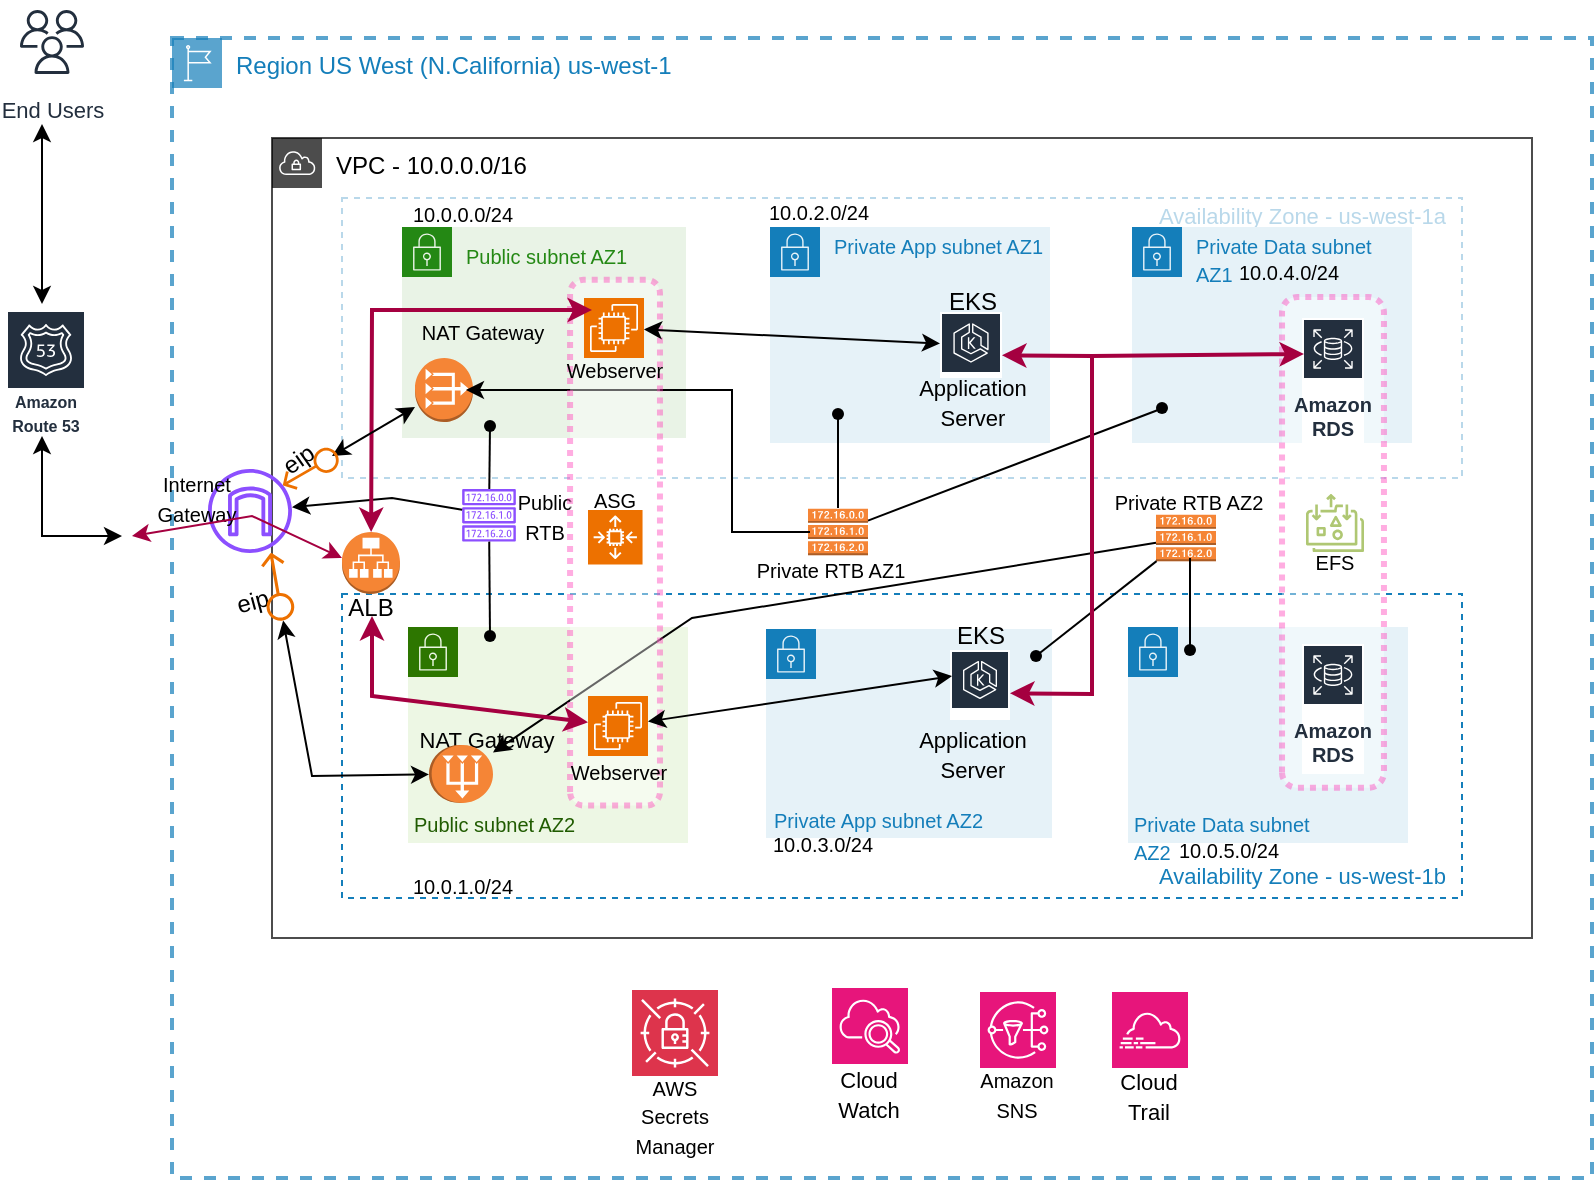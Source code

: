 <mxfile version="21.7.5" type="github">
  <diagram name="Page-1" id="hIceaoWqDKeVBD2IQ5cP">
    <mxGraphModel dx="1220" dy="599" grid="1" gridSize="10" guides="1" tooltips="1" connect="0" arrows="1" fold="1" page="1" pageScale="1" pageWidth="850" pageHeight="1100" math="0" shadow="0">
      <root>
        <mxCell id="0" />
        <mxCell id="1" parent="0" />
        <mxCell id="7SaJIltF-yHCowIfkqHj-1" value="Region US West (N.California) us-west-1" style="points=[[0,0],[0.25,0],[0.5,0],[0.75,0],[1,0],[1,0.25],[1,0.5],[1,0.75],[1,1],[0.75,1],[0.5,1],[0.25,1],[0,1],[0,0.75],[0,0.5],[0,0.25]];outlineConnect=0;gradientColor=none;html=1;whiteSpace=wrap;fontSize=12;fontStyle=0;container=1;pointerEvents=1;collapsible=0;recursiveResize=0;shape=mxgraph.aws4.group;grIcon=mxgraph.aws4.group_region;strokeColor=#147EBA;fillColor=none;verticalAlign=top;align=left;spacingLeft=30;fontColor=#147EBA;dashed=1;strokeWidth=2;opacity=70;movableLabel=0;metaEdit=0;noLabel=0;" vertex="1" parent="1">
          <mxGeometry x="100" y="71" width="710" height="570" as="geometry" />
        </mxCell>
        <mxCell id="7SaJIltF-yHCowIfkqHj-9" value="&lt;font style=&quot;font-size: 11px;&quot;&gt;Availability Zone - us-west-1a&lt;/font&gt;" style="fillColor=none;strokeColor=#147EBA;dashed=1;verticalAlign=top;fontStyle=0;fontColor=#147EBA;whiteSpace=wrap;html=1;align=right;movableLabel=0;" vertex="1" parent="7SaJIltF-yHCowIfkqHj-1">
          <mxGeometry x="85" y="80" width="560" height="140" as="geometry">
            <mxPoint x="-6" y="-5" as="offset" />
          </mxGeometry>
        </mxCell>
        <mxCell id="7SaJIltF-yHCowIfkqHj-6" value="VPC - 10.0.0.0/16" style="sketch=0;outlineConnect=0;html=1;whiteSpace=wrap;fontSize=12;fontStyle=0;shape=mxgraph.aws4.group;grIcon=mxgraph.aws4.group_vpc;verticalAlign=top;align=left;spacingLeft=30;dashed=0;opacity=70;" vertex="1" parent="7SaJIltF-yHCowIfkqHj-1">
          <mxGeometry x="50" y="50" width="630" height="400" as="geometry" />
        </mxCell>
        <mxCell id="7SaJIltF-yHCowIfkqHj-10" value="&lt;font style=&quot;font-size: 11px;&quot;&gt;Availability Zone - us-west-1b&lt;/font&gt;" style="fillColor=none;strokeColor=#147EBA;dashed=1;verticalAlign=top;fontStyle=0;fontColor=#147EBA;whiteSpace=wrap;html=1;backgroundOutline=0;pointerEvents=0;portConstraintRotation=0;align=right;movableLabel=1;" vertex="1" parent="7SaJIltF-yHCowIfkqHj-1">
          <mxGeometry x="85" y="278" width="560" height="152" as="geometry">
            <mxPoint x="-6" y="127" as="offset" />
          </mxGeometry>
        </mxCell>
        <mxCell id="7SaJIltF-yHCowIfkqHj-15" value="&lt;font style=&quot;font-size: 10px;&quot;&gt;Private Data subnet AZ1&lt;/font&gt;" style="points=[[0,0],[0.25,0],[0.5,0],[0.75,0],[1,0],[1,0.25],[1,0.5],[1,0.75],[1,1],[0.75,1],[0.5,1],[0.25,1],[0,1],[0,0.75],[0,0.5],[0,0.25]];outlineConnect=0;gradientColor=none;html=1;whiteSpace=wrap;fontSize=12;fontStyle=0;container=1;pointerEvents=0;collapsible=0;recursiveResize=0;shape=mxgraph.aws4.group;grIcon=mxgraph.aws4.group_security_group;grStroke=0;strokeColor=#147EBA;fillColor=#E6F2F8;verticalAlign=top;align=left;spacingLeft=30;fontColor=#147EBA;dashed=0;noLabel=0;movableLabel=0;" vertex="1" parent="7SaJIltF-yHCowIfkqHj-1">
          <mxGeometry x="480" y="94.5" width="140" height="108" as="geometry">
            <mxPoint y="-5" as="offset" />
          </mxGeometry>
        </mxCell>
        <mxCell id="7SaJIltF-yHCowIfkqHj-18" value="&lt;font style=&quot;font-size: 10px;&quot;&gt;Private App subnet AZ1&lt;/font&gt;" style="points=[[0,0],[0.25,0],[0.5,0],[0.75,0],[1,0],[1,0.25],[1,0.5],[1,0.75],[1,1],[0.75,1],[0.5,1],[0.25,1],[0,1],[0,0.75],[0,0.5],[0,0.25]];outlineConnect=0;gradientColor=none;html=1;whiteSpace=wrap;fontSize=12;fontStyle=0;container=1;pointerEvents=0;collapsible=0;recursiveResize=0;shape=mxgraph.aws4.group;grIcon=mxgraph.aws4.group_security_group;grStroke=0;strokeColor=#147EBA;fillColor=#E6F2F8;verticalAlign=top;align=left;spacingLeft=30;fontColor=#147EBA;dashed=0;noLabel=0;movableLabel=0;" vertex="1" parent="7SaJIltF-yHCowIfkqHj-1">
          <mxGeometry x="299" y="94.5" width="140" height="108" as="geometry">
            <mxPoint y="-5" as="offset" />
          </mxGeometry>
        </mxCell>
        <mxCell id="7SaJIltF-yHCowIfkqHj-21" value="&lt;font color=&quot;#205b01&quot; style=&quot;font-size: 10px;&quot;&gt;Public subnet AZ2&lt;/font&gt;" style="points=[[0,0],[0.25,0],[0.5,0],[0.75,0],[1,0],[1,0.25],[1,0.5],[1,0.75],[1,1],[0.75,1],[0.5,1],[0.25,1],[0,1],[0,0.75],[0,0.5],[0,0.25]];outlineConnect=0;html=1;whiteSpace=wrap;fontSize=12;fontStyle=0;container=1;pointerEvents=0;collapsible=0;recursiveResize=0;shape=mxgraph.aws4.group;grIcon=mxgraph.aws4.group_security_group;grStroke=0;strokeColor=#2D7600;fillColor=#edf7e4;verticalAlign=top;align=left;spacingLeft=30;fontColor=#ffffff;dashed=0;noLabel=0;movableLabel=1;" vertex="1" parent="7SaJIltF-yHCowIfkqHj-1">
          <mxGeometry x="118" y="294.5" width="140" height="108" as="geometry">
            <mxPoint x="-29" y="84" as="offset" />
          </mxGeometry>
        </mxCell>
        <mxCell id="7SaJIltF-yHCowIfkqHj-22" value="&lt;font style=&quot;font-size: 10px;&quot;&gt;Private App subnet AZ2&lt;/font&gt;" style="points=[[0,0],[0.25,0],[0.5,0],[0.75,0],[1,0],[1,0.25],[1,0.5],[1,0.75],[1,1],[0.75,1],[0.5,1],[0.25,1],[0,1],[0,0.75],[0,0.5],[0,0.25]];outlineConnect=0;gradientColor=none;html=1;whiteSpace=wrap;fontSize=12;fontStyle=0;container=1;pointerEvents=0;collapsible=0;recursiveResize=0;shape=mxgraph.aws4.group;grIcon=mxgraph.aws4.group_security_group;grStroke=0;strokeColor=#147EBA;fillColor=#E6F2F8;verticalAlign=top;align=left;spacingLeft=30;fontColor=#147EBA;dashed=0;noLabel=0;movableLabel=1;" vertex="1" parent="7SaJIltF-yHCowIfkqHj-1">
          <mxGeometry x="297" y="295.5" width="143" height="104.5" as="geometry">
            <mxPoint x="-28" y="81" as="offset" />
          </mxGeometry>
        </mxCell>
        <mxCell id="7SaJIltF-yHCowIfkqHj-23" value="&lt;font style=&quot;font-size: 10px;&quot;&gt;Private Data subnet AZ2&lt;/font&gt;" style="points=[[0,0],[0.25,0],[0.5,0],[0.75,0],[1,0],[1,0.25],[1,0.5],[1,0.75],[1,1],[0.75,1],[0.5,1],[0.25,1],[0,1],[0,0.75],[0,0.5],[0,0.25]];outlineConnect=0;gradientColor=none;html=1;whiteSpace=wrap;fontSize=12;fontStyle=0;container=1;pointerEvents=0;collapsible=0;recursiveResize=0;shape=mxgraph.aws4.group;grIcon=mxgraph.aws4.group_security_group;grStroke=0;strokeColor=#147EBA;fillColor=#E6F2F8;verticalAlign=top;align=left;spacingLeft=30;fontColor=#147EBA;dashed=0;noLabel=0;movableLabel=1;" vertex="1" parent="7SaJIltF-yHCowIfkqHj-1">
          <mxGeometry x="478" y="294.5" width="140" height="108" as="geometry">
            <mxPoint x="-29" y="84" as="offset" />
          </mxGeometry>
        </mxCell>
        <mxCell id="7SaJIltF-yHCowIfkqHj-24" value="" style="sketch=0;outlineConnect=0;fontColor=#232F3E;gradientColor=none;fillColor=#8C4FFF;strokeColor=none;dashed=0;verticalLabelPosition=bottom;verticalAlign=top;align=center;html=1;fontSize=12;fontStyle=0;aspect=fixed;pointerEvents=1;shape=mxgraph.aws4.internet_gateway;" vertex="1" parent="7SaJIltF-yHCowIfkqHj-1">
          <mxGeometry x="18" y="215.5" width="42" height="42" as="geometry" />
        </mxCell>
        <mxCell id="7SaJIltF-yHCowIfkqHj-26" value="" style="sketch=0;outlineConnect=0;fontColor=#232F3E;gradientColor=none;fillColor=#8C4FFF;strokeColor=none;dashed=0;verticalLabelPosition=bottom;verticalAlign=top;align=center;html=1;fontSize=12;fontStyle=0;aspect=fixed;pointerEvents=1;shape=mxgraph.aws4.route_table;" vertex="1" parent="7SaJIltF-yHCowIfkqHj-1">
          <mxGeometry x="145" y="225.5" width="27" height="26.31" as="geometry" />
        </mxCell>
        <mxCell id="7SaJIltF-yHCowIfkqHj-27" value="" style="outlineConnect=0;dashed=0;verticalLabelPosition=bottom;verticalAlign=top;align=center;html=1;shape=mxgraph.aws3.route_table;fillColor=#F58536;gradientColor=none;" vertex="1" parent="7SaJIltF-yHCowIfkqHj-1">
          <mxGeometry x="318" y="235.42" width="30" height="23.16" as="geometry" />
        </mxCell>
        <mxCell id="7SaJIltF-yHCowIfkqHj-28" value="" style="outlineConnect=0;dashed=0;verticalLabelPosition=bottom;verticalAlign=top;align=center;html=1;shape=mxgraph.aws3.route_table;fillColor=#F58536;gradientColor=none;" vertex="1" parent="7SaJIltF-yHCowIfkqHj-1">
          <mxGeometry x="492" y="238.42" width="30" height="23.16" as="geometry" />
        </mxCell>
        <mxCell id="7SaJIltF-yHCowIfkqHj-31" value="" style="endArrow=classic;html=1;rounded=0;" edge="1" parent="7SaJIltF-yHCowIfkqHj-1" target="7SaJIltF-yHCowIfkqHj-24">
          <mxGeometry width="50" height="50" relative="1" as="geometry">
            <mxPoint x="145.078" y="235.885" as="sourcePoint" />
            <mxPoint x="110" y="237" as="targetPoint" />
            <Array as="points">
              <mxPoint x="110" y="230" />
            </Array>
          </mxGeometry>
        </mxCell>
        <mxCell id="7SaJIltF-yHCowIfkqHj-34" value="&lt;font style=&quot;font-size: 11px;&quot;&gt;NAT Gateway&lt;/font&gt;" style="text;html=1;align=center;verticalAlign=middle;resizable=0;points=[];autosize=1;strokeColor=none;fillColor=none;" vertex="1" parent="7SaJIltF-yHCowIfkqHj-1">
          <mxGeometry x="112" y="336" width="90" height="30" as="geometry" />
        </mxCell>
        <mxCell id="7SaJIltF-yHCowIfkqHj-35" value="" style="outlineConnect=0;dashed=0;verticalLabelPosition=bottom;verticalAlign=top;align=center;html=1;shape=mxgraph.aws3.vpc_nat_gateway;fillColor=#F58536;gradientColor=none;direction=south;" vertex="1" parent="7SaJIltF-yHCowIfkqHj-1">
          <mxGeometry x="128.5" y="353.5" width="32" height="29" as="geometry" />
        </mxCell>
        <mxCell id="7SaJIltF-yHCowIfkqHj-40" value="&lt;font style=&quot;font-size: 10px;&quot;&gt;Public&lt;br&gt;RTB&lt;/font&gt;" style="text;html=1;align=center;verticalAlign=middle;resizable=0;points=[];autosize=1;strokeColor=none;fillColor=none;" vertex="1" parent="7SaJIltF-yHCowIfkqHj-1">
          <mxGeometry x="161" y="219" width="50" height="40" as="geometry" />
        </mxCell>
        <mxCell id="7SaJIltF-yHCowIfkqHj-41" value="&lt;font style=&quot;font-size: 10px;&quot;&gt;Private RTB AZ1&lt;/font&gt;" style="text;html=1;align=center;verticalAlign=middle;resizable=0;points=[];autosize=1;strokeColor=none;fillColor=none;" vertex="1" parent="7SaJIltF-yHCowIfkqHj-1">
          <mxGeometry x="279" y="251" width="100" height="30" as="geometry" />
        </mxCell>
        <mxCell id="7SaJIltF-yHCowIfkqHj-43" value="&lt;font style=&quot;font-size: 10px;&quot;&gt;Private RTB AZ2&lt;/font&gt;" style="text;html=1;align=center;verticalAlign=middle;resizable=0;points=[];autosize=1;strokeColor=none;fillColor=none;" vertex="1" parent="7SaJIltF-yHCowIfkqHj-1">
          <mxGeometry x="458" y="217" width="100" height="30" as="geometry" />
        </mxCell>
        <mxCell id="7SaJIltF-yHCowIfkqHj-45" value="" style="endArrow=classic;html=1;rounded=0;" edge="1" parent="7SaJIltF-yHCowIfkqHj-1" source="7SaJIltF-yHCowIfkqHj-28" target="7SaJIltF-yHCowIfkqHj-35">
          <mxGeometry width="50" height="50" relative="1" as="geometry">
            <mxPoint x="510" y="250" as="sourcePoint" />
            <mxPoint x="207" y="220" as="targetPoint" />
            <Array as="points">
              <mxPoint x="260" y="290" />
            </Array>
          </mxGeometry>
        </mxCell>
        <mxCell id="7SaJIltF-yHCowIfkqHj-124" value="" style="sketch=0;points=[[0,0,0],[0.25,0,0],[0.5,0,0],[0.75,0,0],[1,0,0],[0,1,0],[0.25,1,0],[0.5,1,0],[0.75,1,0],[1,1,0],[0,0.25,0],[0,0.5,0],[0,0.75,0],[1,0.25,0],[1,0.5,0],[1,0.75,0]];outlineConnect=0;fontColor=#232F3E;fillColor=#DD344C;strokeColor=#ffffff;dashed=0;verticalLabelPosition=bottom;verticalAlign=top;align=center;html=1;fontSize=12;fontStyle=0;aspect=fixed;shape=mxgraph.aws4.resourceIcon;resIcon=mxgraph.aws4.secrets_manager;" vertex="1" parent="7SaJIltF-yHCowIfkqHj-1">
          <mxGeometry x="230" y="476" width="43" height="43" as="geometry" />
        </mxCell>
        <mxCell id="7SaJIltF-yHCowIfkqHj-128" value="" style="sketch=0;points=[[0,0,0],[0.25,0,0],[0.5,0,0],[0.75,0,0],[1,0,0],[0,1,0],[0.25,1,0],[0.5,1,0],[0.75,1,0],[1,1,0],[0,0.25,0],[0,0.5,0],[0,0.75,0],[1,0.25,0],[1,0.5,0],[1,0.75,0]];points=[[0,0,0],[0.25,0,0],[0.5,0,0],[0.75,0,0],[1,0,0],[0,1,0],[0.25,1,0],[0.5,1,0],[0.75,1,0],[1,1,0],[0,0.25,0],[0,0.5,0],[0,0.75,0],[1,0.25,0],[1,0.5,0],[1,0.75,0]];outlineConnect=0;fontColor=#232F3E;fillColor=#E7157B;strokeColor=#ffffff;dashed=0;verticalLabelPosition=bottom;verticalAlign=top;align=center;html=1;fontSize=12;fontStyle=0;aspect=fixed;shape=mxgraph.aws4.resourceIcon;resIcon=mxgraph.aws4.cloudtrail;" vertex="1" parent="7SaJIltF-yHCowIfkqHj-1">
          <mxGeometry x="470" y="477" width="38" height="38" as="geometry" />
        </mxCell>
        <mxCell id="7SaJIltF-yHCowIfkqHj-130" value="" style="sketch=0;points=[[0,0,0],[0.25,0,0],[0.5,0,0],[0.75,0,0],[1,0,0],[0,1,0],[0.25,1,0],[0.5,1,0],[0.75,1,0],[1,1,0],[0,0.25,0],[0,0.5,0],[0,0.75,0],[1,0.25,0],[1,0.5,0],[1,0.75,0]];outlineConnect=0;fontColor=#232F3E;fillColor=#E7157B;strokeColor=#ffffff;dashed=0;verticalLabelPosition=bottom;verticalAlign=top;align=center;html=1;fontSize=12;fontStyle=0;aspect=fixed;shape=mxgraph.aws4.resourceIcon;resIcon=mxgraph.aws4.sns;" vertex="1" parent="7SaJIltF-yHCowIfkqHj-1">
          <mxGeometry x="404" y="477" width="38" height="38" as="geometry" />
        </mxCell>
        <mxCell id="7SaJIltF-yHCowIfkqHj-132" value="&lt;font style=&quot;font-size: 10px;&quot;&gt;Public subnet AZ1&lt;/font&gt;" style="points=[[0,0],[0.25,0],[0.5,0],[0.75,0],[1,0],[1,0.25],[1,0.5],[1,0.75],[1,1],[0.75,1],[0.5,1],[0.25,1],[0,1],[0,0.75],[0,0.5],[0,0.25]];outlineConnect=0;gradientColor=none;html=1;whiteSpace=wrap;fontSize=12;fontStyle=0;container=1;pointerEvents=0;collapsible=0;recursiveResize=0;shape=mxgraph.aws4.group;grIcon=mxgraph.aws4.group_security_group;grStroke=0;strokeColor=#248814;fillColor=#E9F3E6;verticalAlign=top;align=left;spacingLeft=30;fontColor=#248814;dashed=0;" vertex="1" parent="7SaJIltF-yHCowIfkqHj-1">
          <mxGeometry x="115" y="94.5" width="142" height="105.5" as="geometry" />
        </mxCell>
        <mxCell id="7SaJIltF-yHCowIfkqHj-134" value="&lt;font style=&quot;font-size: 10px;&quot;&gt;NAT Gateway&lt;/font&gt;" style="text;html=1;align=center;verticalAlign=middle;resizable=0;points=[];autosize=1;strokeColor=none;fillColor=none;" vertex="1" parent="7SaJIltF-yHCowIfkqHj-1">
          <mxGeometry x="115" y="132" width="80" height="30" as="geometry" />
        </mxCell>
        <mxCell id="7SaJIltF-yHCowIfkqHj-135" value="" style="outlineConnect=0;dashed=0;verticalLabelPosition=bottom;verticalAlign=top;align=center;html=1;shape=mxgraph.aws3.vpc_nat_gateway;fillColor=#F58536;gradientColor=none;" vertex="1" parent="7SaJIltF-yHCowIfkqHj-1">
          <mxGeometry x="121.5" y="160" width="29" height="32" as="geometry" />
        </mxCell>
        <mxCell id="7SaJIltF-yHCowIfkqHj-140" value="" style="endArrow=classic;html=1;rounded=0;exitX=0.4;exitY=-0.133;exitDx=0;exitDy=0;exitPerimeter=0;entryX=0.879;entryY=0.5;entryDx=0;entryDy=0;entryPerimeter=0;" edge="1" parent="7SaJIltF-yHCowIfkqHj-1" source="7SaJIltF-yHCowIfkqHj-41" target="7SaJIltF-yHCowIfkqHj-135">
          <mxGeometry width="50" height="50" relative="1" as="geometry">
            <mxPoint x="260" y="210" as="sourcePoint" />
            <mxPoint x="310" y="160" as="targetPoint" />
            <Array as="points">
              <mxPoint x="280" y="247" />
              <mxPoint x="280" y="176" />
            </Array>
          </mxGeometry>
        </mxCell>
        <mxCell id="7SaJIltF-yHCowIfkqHj-149" value="" style="sketch=0;outlineConnect=0;fontColor=#232F3E;gradientColor=none;fillColor=#7AA116;strokeColor=none;dashed=0;verticalLabelPosition=bottom;verticalAlign=top;align=center;html=1;fontSize=12;fontStyle=0;aspect=fixed;pointerEvents=1;shape=mxgraph.aws4.elastic_file_system_standard;" vertex="1" parent="7SaJIltF-yHCowIfkqHj-1">
          <mxGeometry x="567" y="228" width="29" height="29" as="geometry" />
        </mxCell>
        <mxCell id="7SaJIltF-yHCowIfkqHj-25" value="&lt;font style=&quot;font-size: 10px;&quot;&gt;Internet&lt;br&gt;Gateway&lt;/font&gt;" style="text;html=1;align=center;verticalAlign=middle;resizable=0;points=[];autosize=1;strokeColor=none;fillColor=none;" vertex="1" parent="1">
          <mxGeometry x="82" y="281" width="60" height="40" as="geometry" />
        </mxCell>
        <mxCell id="7SaJIltF-yHCowIfkqHj-48" value="&lt;font style=&quot;font-size: 8px;&quot;&gt;Amazon Route 53&lt;/font&gt;" style="sketch=0;outlineConnect=0;fontColor=#232F3E;gradientColor=none;strokeColor=#ffffff;fillColor=#232F3E;dashed=0;verticalLabelPosition=middle;verticalAlign=bottom;align=center;html=1;whiteSpace=wrap;fontSize=10;fontStyle=1;spacing=3;shape=mxgraph.aws4.productIcon;prIcon=mxgraph.aws4.route_53;movableLabel=1;" vertex="1" parent="1">
          <mxGeometry x="17" y="207" width="40" height="80" as="geometry">
            <mxPoint y="-13" as="offset" />
          </mxGeometry>
        </mxCell>
        <mxCell id="7SaJIltF-yHCowIfkqHj-56" value="&lt;font style=&quot;font-size: 11px;&quot;&gt;End Users&lt;/font&gt;" style="sketch=0;outlineConnect=0;fontColor=#232F3E;gradientColor=none;strokeColor=#232F3E;fillColor=#ffffff;dashed=0;verticalLabelPosition=bottom;verticalAlign=top;align=center;html=1;fontSize=12;fontStyle=0;aspect=fixed;shape=mxgraph.aws4.resourceIcon;resIcon=mxgraph.aws4.users;movableLabel=1;" vertex="1" parent="1">
          <mxGeometry x="20" y="53" width="40" height="40" as="geometry" />
        </mxCell>
        <mxCell id="7SaJIltF-yHCowIfkqHj-63" value="" style="outlineConnect=0;dashed=0;verticalLabelPosition=bottom;verticalAlign=top;align=center;html=1;shape=mxgraph.aws3.application_load_balancer;fillColor=#F58534;gradientColor=none;" vertex="1" parent="1">
          <mxGeometry x="185" y="318" width="29" height="31" as="geometry" />
        </mxCell>
        <mxCell id="7SaJIltF-yHCowIfkqHj-66" value="ALB" style="text;html=1;align=center;verticalAlign=middle;resizable=0;points=[];autosize=1;strokeColor=none;fillColor=none;" vertex="1" parent="1">
          <mxGeometry x="174" y="341" width="50" height="30" as="geometry" />
        </mxCell>
        <mxCell id="7SaJIltF-yHCowIfkqHj-71" value="" style="rounded=1;whiteSpace=wrap;html=1;dashed=1;rotation=-90;opacity=40;strokeColor=#ff33b4;strokeWidth=3;dashPattern=1 1;" vertex="1" parent="1">
          <mxGeometry x="190.07" y="300.85" width="262.88" height="44.95" as="geometry" />
        </mxCell>
        <mxCell id="7SaJIltF-yHCowIfkqHj-73" value="" style="sketch=0;points=[[0,0,0],[0.25,0,0],[0.5,0,0],[0.75,0,0],[1,0,0],[0,1,0],[0.25,1,0],[0.5,1,0],[0.75,1,0],[1,1,0],[0,0.25,0],[0,0.5,0],[0,0.75,0],[1,0.25,0],[1,0.5,0],[1,0.75,0]];outlineConnect=0;fontColor=#232F3E;fillColor=#ED7100;strokeColor=#ffffff;dashed=0;verticalLabelPosition=bottom;verticalAlign=top;align=center;html=1;fontSize=12;fontStyle=0;aspect=fixed;shape=mxgraph.aws4.resourceIcon;resIcon=mxgraph.aws4.auto_scaling2;" vertex="1" parent="1">
          <mxGeometry x="308" y="307" width="27.27" height="27.27" as="geometry" />
        </mxCell>
        <mxCell id="7SaJIltF-yHCowIfkqHj-74" value="&lt;font style=&quot;font-size: 10px;&quot;&gt;ASG&lt;/font&gt;" style="text;html=1;align=center;verticalAlign=middle;resizable=0;points=[];autosize=1;strokeColor=none;fillColor=none;" vertex="1" parent="1">
          <mxGeometry x="301" y="287" width="40" height="30" as="geometry" />
        </mxCell>
        <mxCell id="7SaJIltF-yHCowIfkqHj-75" value="" style="sketch=0;points=[[0,0,0],[0.25,0,0],[0.5,0,0],[0.75,0,0],[1,0,0],[0,1,0],[0.25,1,0],[0.5,1,0],[0.75,1,0],[1,1,0],[0,0.25,0],[0,0.5,0],[0,0.75,0],[1,0.25,0],[1,0.5,0],[1,0.75,0]];outlineConnect=0;fontColor=#232F3E;fillColor=#ED7100;strokeColor=#ffffff;dashed=0;verticalLabelPosition=bottom;verticalAlign=top;align=center;html=1;fontSize=12;fontStyle=0;aspect=fixed;shape=mxgraph.aws4.resourceIcon;resIcon=mxgraph.aws4.ec2;" vertex="1" parent="1">
          <mxGeometry x="306" y="201" width="30" height="30" as="geometry" />
        </mxCell>
        <mxCell id="7SaJIltF-yHCowIfkqHj-76" value="&lt;font style=&quot;font-size: 11px;&quot;&gt;Application&lt;br&gt;Server&lt;/font&gt;" style="text;html=1;align=center;verticalAlign=middle;resizable=0;points=[];autosize=1;strokeColor=none;fillColor=none;" vertex="1" parent="1">
          <mxGeometry x="460" y="233" width="80" height="40" as="geometry" />
        </mxCell>
        <mxCell id="7SaJIltF-yHCowIfkqHj-77" value="" style="sketch=0;points=[[0,0,0],[0.25,0,0],[0.5,0,0],[0.75,0,0],[1,0,0],[0,1,0],[0.25,1,0],[0.5,1,0],[0.75,1,0],[1,1,0],[0,0.25,0],[0,0.5,0],[0,0.75,0],[1,0.25,0],[1,0.5,0],[1,0.75,0]];outlineConnect=0;fontColor=#232F3E;fillColor=#ED7100;strokeColor=#ffffff;dashed=0;verticalLabelPosition=bottom;verticalAlign=top;align=center;html=1;fontSize=12;fontStyle=0;aspect=fixed;shape=mxgraph.aws4.resourceIcon;resIcon=mxgraph.aws4.ec2;" vertex="1" parent="1">
          <mxGeometry x="308" y="400" width="30" height="30" as="geometry" />
        </mxCell>
        <mxCell id="7SaJIltF-yHCowIfkqHj-78" value="&lt;font style=&quot;font-size: 11px;&quot;&gt;Application&lt;br&gt;Server&lt;/font&gt;" style="text;html=1;align=center;verticalAlign=middle;resizable=0;points=[];autosize=1;strokeColor=none;fillColor=none;" vertex="1" parent="1">
          <mxGeometry x="460" y="409" width="80" height="40" as="geometry" />
        </mxCell>
        <mxCell id="7SaJIltF-yHCowIfkqHj-82" value="" style="shape=waypoint;sketch=0;fillStyle=solid;size=6;pointerEvents=1;points=[];fillColor=none;resizable=0;rotatable=0;perimeter=centerPerimeter;snapToPoint=1;" vertex="1" parent="1">
          <mxGeometry x="249" y="255" width="20" height="20" as="geometry" />
        </mxCell>
        <mxCell id="7SaJIltF-yHCowIfkqHj-83" value="" style="shape=waypoint;sketch=0;fillStyle=solid;size=6;pointerEvents=1;points=[];fillColor=none;resizable=0;rotatable=0;perimeter=centerPerimeter;snapToPoint=1;" vertex="1" parent="1">
          <mxGeometry x="249" y="360" width="20" height="20" as="geometry" />
        </mxCell>
        <mxCell id="7SaJIltF-yHCowIfkqHj-85" value="" style="endArrow=none;html=1;rounded=0;" edge="1" parent="1" source="7SaJIltF-yHCowIfkqHj-83" target="7SaJIltF-yHCowIfkqHj-26">
          <mxGeometry width="50" height="50" relative="1" as="geometry">
            <mxPoint x="259" y="350" as="sourcePoint" />
            <mxPoint x="259" y="338" as="targetPoint" />
          </mxGeometry>
        </mxCell>
        <mxCell id="7SaJIltF-yHCowIfkqHj-86" value="" style="shape=waypoint;sketch=0;fillStyle=solid;size=6;pointerEvents=1;points=[];fillColor=none;resizable=0;rotatable=0;perimeter=centerPerimeter;snapToPoint=1;" vertex="1" parent="1">
          <mxGeometry x="423" y="249" width="20" height="20" as="geometry" />
        </mxCell>
        <mxCell id="7SaJIltF-yHCowIfkqHj-88" value="" style="endArrow=none;html=1;rounded=0;exitX=0.556;exitY=0.057;exitDx=0;exitDy=0;exitPerimeter=0;" edge="1" parent="1">
          <mxGeometry width="50" height="50" relative="1" as="geometry">
            <mxPoint x="433" y="306" as="sourcePoint" />
            <mxPoint x="433" y="258" as="targetPoint" />
          </mxGeometry>
        </mxCell>
        <mxCell id="7SaJIltF-yHCowIfkqHj-89" value="" style="shape=waypoint;sketch=0;fillStyle=solid;size=6;pointerEvents=1;points=[];fillColor=none;resizable=0;rotatable=0;perimeter=centerPerimeter;snapToPoint=1;" vertex="1" parent="1">
          <mxGeometry x="585" y="246" width="20" height="20" as="geometry" />
        </mxCell>
        <mxCell id="7SaJIltF-yHCowIfkqHj-90" value="" style="endArrow=none;html=1;rounded=0;" edge="1" parent="1" source="7SaJIltF-yHCowIfkqHj-27">
          <mxGeometry width="50" height="50" relative="1" as="geometry">
            <mxPoint x="543" y="307" as="sourcePoint" />
            <mxPoint x="593" y="257" as="targetPoint" />
          </mxGeometry>
        </mxCell>
        <mxCell id="7SaJIltF-yHCowIfkqHj-91" value="" style="shape=waypoint;sketch=0;fillStyle=solid;size=6;pointerEvents=1;points=[];fillColor=none;resizable=0;rotatable=0;perimeter=centerPerimeter;snapToPoint=1;" vertex="1" parent="1">
          <mxGeometry x="599" y="367" width="20" height="20" as="geometry" />
        </mxCell>
        <mxCell id="7SaJIltF-yHCowIfkqHj-92" value="" style="endArrow=none;html=1;rounded=0;exitX=0.556;exitY=0.057;exitDx=0;exitDy=0;exitPerimeter=0;" edge="1" parent="1">
          <mxGeometry width="50" height="50" relative="1" as="geometry">
            <mxPoint x="609" y="379" as="sourcePoint" />
            <mxPoint x="609" y="331" as="targetPoint" />
          </mxGeometry>
        </mxCell>
        <mxCell id="7SaJIltF-yHCowIfkqHj-93" value="" style="shape=waypoint;sketch=0;fillStyle=solid;size=6;pointerEvents=1;points=[];fillColor=none;resizable=0;rotatable=0;perimeter=centerPerimeter;snapToPoint=1;" vertex="1" parent="1">
          <mxGeometry x="522" y="370" width="20" height="20" as="geometry" />
        </mxCell>
        <mxCell id="7SaJIltF-yHCowIfkqHj-94" value="" style="endArrow=none;html=1;rounded=0;exitX=1.1;exitY=0.5;exitDx=0;exitDy=0;exitPerimeter=0;" edge="1" parent="1" source="7SaJIltF-yHCowIfkqHj-93" target="7SaJIltF-yHCowIfkqHj-28">
          <mxGeometry width="50" height="50" relative="1" as="geometry">
            <mxPoint x="559" y="389" as="sourcePoint" />
            <mxPoint x="559" y="341" as="targetPoint" />
          </mxGeometry>
        </mxCell>
        <mxCell id="7SaJIltF-yHCowIfkqHj-95" value="" style="endArrow=classic;startArrow=classic;html=1;rounded=0;" edge="1" parent="1">
          <mxGeometry width="50" height="50" relative="1" as="geometry">
            <mxPoint x="75" y="320" as="sourcePoint" />
            <mxPoint x="35" y="270" as="targetPoint" />
            <Array as="points">
              <mxPoint x="35" y="320" />
            </Array>
          </mxGeometry>
        </mxCell>
        <mxCell id="7SaJIltF-yHCowIfkqHj-96" value="" style="endArrow=classic;startArrow=classic;html=1;rounded=0;" edge="1" parent="1">
          <mxGeometry width="50" height="50" relative="1" as="geometry">
            <mxPoint x="35" y="204" as="sourcePoint" />
            <mxPoint x="35" y="114" as="targetPoint" />
          </mxGeometry>
        </mxCell>
        <mxCell id="7SaJIltF-yHCowIfkqHj-97" value="" style="rounded=1;whiteSpace=wrap;html=1;dashed=1;rotation=-90;opacity=40;strokeColor=#ff33b4;strokeWidth=3;dashPattern=1 1;" vertex="1" parent="1">
          <mxGeometry x="557.81" y="297.72" width="245.37" height="50.97" as="geometry" />
        </mxCell>
        <mxCell id="7SaJIltF-yHCowIfkqHj-98" value="Amazon RDS" style="sketch=0;outlineConnect=0;fontColor=#232F3E;gradientColor=none;strokeColor=#ffffff;fillColor=#232F3E;dashed=0;verticalLabelPosition=middle;verticalAlign=bottom;align=center;html=1;whiteSpace=wrap;fontSize=10;fontStyle=1;spacing=3;shape=mxgraph.aws4.productIcon;prIcon=mxgraph.aws4.rds;" vertex="1" parent="1">
          <mxGeometry x="665" y="211" width="31" height="65" as="geometry" />
        </mxCell>
        <mxCell id="7SaJIltF-yHCowIfkqHj-99" value="Amazon RDS" style="sketch=0;outlineConnect=0;fontColor=#232F3E;gradientColor=none;strokeColor=#ffffff;fillColor=#232F3E;dashed=0;verticalLabelPosition=middle;verticalAlign=bottom;align=center;html=1;whiteSpace=wrap;fontSize=10;fontStyle=1;spacing=3;shape=mxgraph.aws4.productIcon;prIcon=mxgraph.aws4.rds;" vertex="1" parent="1">
          <mxGeometry x="665" y="374" width="31" height="65" as="geometry" />
        </mxCell>
        <mxCell id="7SaJIltF-yHCowIfkqHj-100" value="&lt;font style=&quot;font-size: 10px;&quot;&gt;10.0.0.0/24&lt;/font&gt;" style="text;html=1;align=center;verticalAlign=middle;resizable=0;points=[];autosize=1;strokeColor=none;fillColor=none;" vertex="1" parent="1">
          <mxGeometry x="210" y="144" width="70" height="30" as="geometry" />
        </mxCell>
        <mxCell id="7SaJIltF-yHCowIfkqHj-101" value="&lt;font style=&quot;font-size: 10px;&quot;&gt;10.0.1.0/24&lt;/font&gt;" style="text;html=1;align=center;verticalAlign=middle;resizable=0;points=[];autosize=1;strokeColor=none;fillColor=none;" vertex="1" parent="1">
          <mxGeometry x="210" y="480" width="70" height="30" as="geometry" />
        </mxCell>
        <mxCell id="7SaJIltF-yHCowIfkqHj-102" value="&lt;font style=&quot;font-size: 10px;&quot;&gt;10.0.3.0/24&lt;/font&gt;" style="text;html=1;align=center;verticalAlign=middle;resizable=0;points=[];autosize=1;strokeColor=none;fillColor=none;" vertex="1" parent="1">
          <mxGeometry x="390" y="459" width="70" height="30" as="geometry" />
        </mxCell>
        <mxCell id="7SaJIltF-yHCowIfkqHj-103" value="&lt;font style=&quot;font-size: 10px;&quot;&gt;10.0.2.0/24&lt;/font&gt;" style="text;html=1;align=center;verticalAlign=middle;resizable=0;points=[];autosize=1;strokeColor=none;fillColor=none;" vertex="1" parent="1">
          <mxGeometry x="388" y="143" width="70" height="30" as="geometry" />
        </mxCell>
        <mxCell id="7SaJIltF-yHCowIfkqHj-104" value="&lt;font style=&quot;font-size: 10px;&quot;&gt;10.0.4.0/24&lt;/font&gt;" style="text;html=1;align=center;verticalAlign=middle;resizable=0;points=[];autosize=1;strokeColor=none;fillColor=none;" vertex="1" parent="1">
          <mxGeometry x="623" y="173" width="70" height="30" as="geometry" />
        </mxCell>
        <mxCell id="7SaJIltF-yHCowIfkqHj-105" value="&lt;font style=&quot;font-size: 10px;&quot;&gt;10.0.5.0/24&lt;/font&gt;" style="text;html=1;align=center;verticalAlign=middle;resizable=0;points=[];autosize=1;strokeColor=none;fillColor=none;" vertex="1" parent="1">
          <mxGeometry x="593" y="462" width="70" height="30" as="geometry" />
        </mxCell>
        <mxCell id="7SaJIltF-yHCowIfkqHj-109" value="EKS" style="text;html=1;align=center;verticalAlign=middle;resizable=0;points=[];autosize=1;strokeColor=none;fillColor=none;" vertex="1" parent="1">
          <mxGeometry x="475" y="188" width="50" height="30" as="geometry" />
        </mxCell>
        <mxCell id="7SaJIltF-yHCowIfkqHj-110" value="" style="sketch=0;outlineConnect=0;fontColor=#232F3E;gradientColor=none;strokeColor=#ffffff;fillColor=#232F3E;dashed=0;verticalLabelPosition=middle;verticalAlign=bottom;align=center;html=1;whiteSpace=wrap;fontSize=10;fontStyle=1;spacing=3;shape=mxgraph.aws4.productIcon;prIcon=mxgraph.aws4.eks;" vertex="1" parent="1">
          <mxGeometry x="484" y="208" width="31" height="33" as="geometry" />
        </mxCell>
        <mxCell id="7SaJIltF-yHCowIfkqHj-111" value="" style="sketch=0;outlineConnect=0;fontColor=#232F3E;gradientColor=none;strokeColor=#ffffff;fillColor=#232F3E;dashed=0;verticalLabelPosition=middle;verticalAlign=bottom;align=center;html=1;whiteSpace=wrap;fontSize=10;fontStyle=1;spacing=3;shape=mxgraph.aws4.productIcon;prIcon=mxgraph.aws4.eks;" vertex="1" parent="1">
          <mxGeometry x="489" y="377" width="30" height="35" as="geometry" />
        </mxCell>
        <mxCell id="7SaJIltF-yHCowIfkqHj-112" value="EKS" style="text;html=1;align=center;verticalAlign=middle;resizable=0;points=[];autosize=1;strokeColor=none;fillColor=none;" vertex="1" parent="1">
          <mxGeometry x="479" y="355" width="50" height="30" as="geometry" />
        </mxCell>
        <mxCell id="7SaJIltF-yHCowIfkqHj-125" value="&lt;font style=&quot;font-size: 10px;&quot;&gt;AWS&lt;br&gt;Secrets&lt;br&gt;Manager&lt;/font&gt;" style="text;html=1;align=center;verticalAlign=middle;resizable=0;points=[];autosize=1;strokeColor=none;fillColor=none;" vertex="1" parent="1">
          <mxGeometry x="321" y="580" width="60" height="60" as="geometry" />
        </mxCell>
        <mxCell id="7SaJIltF-yHCowIfkqHj-126" value="" style="sketch=0;points=[[0,0,0],[0.25,0,0],[0.5,0,0],[0.75,0,0],[1,0,0],[0,1,0],[0.25,1,0],[0.5,1,0],[0.75,1,0],[1,1,0],[0,0.25,0],[0,0.5,0],[0,0.75,0],[1,0.25,0],[1,0.5,0],[1,0.75,0]];points=[[0,0,0],[0.25,0,0],[0.5,0,0],[0.75,0,0],[1,0,0],[0,1,0],[0.25,1,0],[0.5,1,0],[0.75,1,0],[1,1,0],[0,0.25,0],[0,0.5,0],[0,0.75,0],[1,0.25,0],[1,0.5,0],[1,0.75,0]];outlineConnect=0;fontColor=#232F3E;fillColor=#E7157B;strokeColor=#ffffff;dashed=0;verticalLabelPosition=bottom;verticalAlign=top;align=center;html=1;fontSize=12;fontStyle=0;aspect=fixed;shape=mxgraph.aws4.resourceIcon;resIcon=mxgraph.aws4.cloudwatch_2;" vertex="1" parent="1">
          <mxGeometry x="430" y="546" width="38" height="38" as="geometry" />
        </mxCell>
        <mxCell id="7SaJIltF-yHCowIfkqHj-127" value="&lt;font style=&quot;font-size: 11px;&quot;&gt;Cloud&lt;br&gt;Watch&lt;/font&gt;" style="text;html=1;align=center;verticalAlign=middle;resizable=0;points=[];autosize=1;strokeColor=none;fillColor=none;" vertex="1" parent="1">
          <mxGeometry x="423" y="579" width="50" height="40" as="geometry" />
        </mxCell>
        <mxCell id="7SaJIltF-yHCowIfkqHj-129" value="&lt;font style=&quot;font-size: 11px;&quot;&gt;Cloud&lt;br&gt;Trail&lt;br&gt;&lt;/font&gt;" style="text;html=1;align=center;verticalAlign=middle;resizable=0;points=[];autosize=1;strokeColor=none;fillColor=none;" vertex="1" parent="1">
          <mxGeometry x="563" y="580" width="50" height="40" as="geometry" />
        </mxCell>
        <mxCell id="7SaJIltF-yHCowIfkqHj-131" value="&lt;font style=&quot;font-size: 10px;&quot;&gt;Amazon&lt;br&gt;SNS&lt;/font&gt;" style="text;html=1;align=center;verticalAlign=middle;resizable=0;points=[];autosize=1;strokeColor=none;fillColor=none;" vertex="1" parent="1">
          <mxGeometry x="492" y="579" width="60" height="40" as="geometry" />
        </mxCell>
        <mxCell id="7SaJIltF-yHCowIfkqHj-136" value="" style="endArrow=none;html=1;rounded=0;entryX=0.5;entryY=0.75;entryDx=0;entryDy=0;entryPerimeter=0;" edge="1" parent="1" source="7SaJIltF-yHCowIfkqHj-26" target="7SaJIltF-yHCowIfkqHj-82">
          <mxGeometry width="50" height="50" relative="1" as="geometry">
            <mxPoint x="260" y="293" as="sourcePoint" />
            <mxPoint x="260" y="268" as="targetPoint" />
          </mxGeometry>
        </mxCell>
        <mxCell id="7SaJIltF-yHCowIfkqHj-137" value="&lt;font style=&quot;font-size: 10px;&quot;&gt;Webserver&lt;/font&gt;" style="text;html=1;align=center;verticalAlign=middle;resizable=0;points=[];autosize=1;strokeColor=none;fillColor=none;" vertex="1" parent="1">
          <mxGeometry x="286" y="222" width="70" height="30" as="geometry" />
        </mxCell>
        <mxCell id="7SaJIltF-yHCowIfkqHj-138" value="&lt;font style=&quot;font-size: 10px;&quot;&gt;Webserver&lt;/font&gt;" style="text;html=1;align=center;verticalAlign=middle;resizable=0;points=[];autosize=1;strokeColor=none;fillColor=none;" vertex="1" parent="1">
          <mxGeometry x="288" y="423" width="70" height="30" as="geometry" />
        </mxCell>
        <mxCell id="7SaJIltF-yHCowIfkqHj-141" value="" style="endArrow=classic;startArrow=classic;html=1;rounded=0;strokeWidth=2;fillColor=#d80073;strokeColor=#A50040;" edge="1" parent="1">
          <mxGeometry width="50" height="50" relative="1" as="geometry">
            <mxPoint x="519" y="398.634" as="sourcePoint" />
            <mxPoint x="515" y="229.628" as="targetPoint" />
            <Array as="points">
              <mxPoint x="560" y="399" />
              <mxPoint x="560" y="230" />
            </Array>
          </mxGeometry>
        </mxCell>
        <mxCell id="7SaJIltF-yHCowIfkqHj-142" value="" style="endArrow=classic;html=1;rounded=0;entryX=0.032;entryY=0.277;entryDx=0;entryDy=0;entryPerimeter=0;strokeWidth=2;fillColor=#d80073;strokeColor=#A50040;" edge="1" parent="1">
          <mxGeometry width="50" height="50" relative="1" as="geometry">
            <mxPoint x="560" y="230" as="sourcePoint" />
            <mxPoint x="665.992" y="229.005" as="targetPoint" />
          </mxGeometry>
        </mxCell>
        <mxCell id="7SaJIltF-yHCowIfkqHj-143" value="" style="endArrow=classic;startArrow=classic;html=1;rounded=0;" edge="1" parent="1" source="7SaJIltF-yHCowIfkqHj-75" target="7SaJIltF-yHCowIfkqHj-110">
          <mxGeometry width="50" height="50" relative="1" as="geometry">
            <mxPoint x="390" y="240" as="sourcePoint" />
            <mxPoint x="440" y="190" as="targetPoint" />
          </mxGeometry>
        </mxCell>
        <mxCell id="7SaJIltF-yHCowIfkqHj-144" value="" style="endArrow=classic;startArrow=classic;html=1;rounded=0;fillColor=#d80073;strokeColor=#A50040;strokeWidth=2;" edge="1" parent="1" source="7SaJIltF-yHCowIfkqHj-63">
          <mxGeometry width="50" height="50" relative="1" as="geometry">
            <mxPoint x="191" y="313" as="sourcePoint" />
            <mxPoint x="310" y="207" as="targetPoint" />
            <Array as="points">
              <mxPoint x="200" y="207" />
            </Array>
          </mxGeometry>
        </mxCell>
        <mxCell id="7SaJIltF-yHCowIfkqHj-145" value="" style="endArrow=classic;startArrow=classic;html=1;rounded=0;exitX=0.52;exitY=0.633;exitDx=0;exitDy=0;exitPerimeter=0;strokeWidth=2;fillColor=#d80073;strokeColor=#A50040;" edge="1" parent="1" source="7SaJIltF-yHCowIfkqHj-66" target="7SaJIltF-yHCowIfkqHj-77">
          <mxGeometry width="50" height="50" relative="1" as="geometry">
            <mxPoint x="160" y="430" as="sourcePoint" />
            <mxPoint x="210" y="380" as="targetPoint" />
            <Array as="points">
              <mxPoint x="200" y="400" />
            </Array>
          </mxGeometry>
        </mxCell>
        <mxCell id="7SaJIltF-yHCowIfkqHj-146" value="" style="endArrow=classic;startArrow=classic;html=1;rounded=0;fillColor=#d80073;strokeColor=#A50040;" edge="1" parent="1">
          <mxGeometry width="50" height="50" relative="1" as="geometry">
            <mxPoint x="80" y="320" as="sourcePoint" />
            <mxPoint x="185" y="331.029" as="targetPoint" />
            <Array as="points">
              <mxPoint x="140" y="310" />
            </Array>
          </mxGeometry>
        </mxCell>
        <mxCell id="7SaJIltF-yHCowIfkqHj-147" value="" style="endArrow=classic;startArrow=classic;html=1;rounded=0;" edge="1" parent="1" source="7SaJIltF-yHCowIfkqHj-77">
          <mxGeometry width="50" height="50" relative="1" as="geometry">
            <mxPoint x="346" y="387" as="sourcePoint" />
            <mxPoint x="490" y="390" as="targetPoint" />
          </mxGeometry>
        </mxCell>
        <mxCell id="7SaJIltF-yHCowIfkqHj-148" value="" style="endArrow=classic;startArrow=classic;html=1;rounded=0;" edge="1" parent="1" target="7SaJIltF-yHCowIfkqHj-135">
          <mxGeometry width="50" height="50" relative="1" as="geometry">
            <mxPoint x="180" y="280" as="sourcePoint" />
            <mxPoint x="203" y="238" as="targetPoint" />
          </mxGeometry>
        </mxCell>
        <mxCell id="7SaJIltF-yHCowIfkqHj-150" value="&lt;font style=&quot;font-size: 10px;&quot;&gt;EFS&lt;/font&gt;" style="text;html=1;align=center;verticalAlign=middle;resizable=0;points=[];autosize=1;strokeColor=none;fillColor=none;" vertex="1" parent="1">
          <mxGeometry x="661" y="318" width="40" height="30" as="geometry" />
        </mxCell>
        <mxCell id="7SaJIltF-yHCowIfkqHj-151" value="" style="sketch=0;outlineConnect=0;fontColor=#232F3E;gradientColor=none;fillColor=#ED7100;strokeColor=none;dashed=0;verticalLabelPosition=bottom;verticalAlign=top;align=center;html=1;fontSize=12;fontStyle=0;aspect=fixed;pointerEvents=1;shape=mxgraph.aws4.elastic_ip_address;rotation=-210;" vertex="1" parent="1">
          <mxGeometry x="153.42" y="280.33" width="31.2" height="13" as="geometry" />
        </mxCell>
        <mxCell id="7SaJIltF-yHCowIfkqHj-152" value="eip" style="text;html=1;align=center;verticalAlign=middle;resizable=0;points=[];autosize=1;strokeColor=none;fillColor=none;rotation=-15;" vertex="1" parent="1">
          <mxGeometry x="120" y="338" width="40" height="30" as="geometry" />
        </mxCell>
        <mxCell id="7SaJIltF-yHCowIfkqHj-153" value="eip" style="text;html=1;align=center;verticalAlign=middle;resizable=0;points=[];autosize=1;strokeColor=none;fillColor=none;rotation=-35;" vertex="1" parent="1">
          <mxGeometry x="143" y="267" width="40" height="30" as="geometry" />
        </mxCell>
        <mxCell id="7SaJIltF-yHCowIfkqHj-155" value="" style="sketch=0;outlineConnect=0;fontColor=#232F3E;gradientColor=none;fillColor=#ED7100;strokeColor=none;dashed=0;verticalLabelPosition=bottom;verticalAlign=top;align=center;html=1;fontSize=12;fontStyle=0;aspect=fixed;pointerEvents=1;shape=mxgraph.aws4.elastic_ip_address;rotation=-100;" vertex="1" parent="1">
          <mxGeometry x="135.29" y="338.21" width="34.29" height="14.29" as="geometry" />
        </mxCell>
        <mxCell id="7SaJIltF-yHCowIfkqHj-154" value="" style="endArrow=classic;startArrow=classic;html=1;rounded=0;" edge="1" parent="1" source="7SaJIltF-yHCowIfkqHj-35" target="7SaJIltF-yHCowIfkqHj-155">
          <mxGeometry width="50" height="50" relative="1" as="geometry">
            <mxPoint x="130" y="400" as="sourcePoint" />
            <mxPoint x="160" y="370" as="targetPoint" />
            <Array as="points">
              <mxPoint x="170" y="440" />
            </Array>
          </mxGeometry>
        </mxCell>
      </root>
    </mxGraphModel>
  </diagram>
</mxfile>
